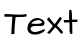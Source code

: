<mxfile version="15.3.5" type="github">
  <diagram id="ApouTgoWpGvDzLE1eD2K" name="Page-1">
    <mxGraphModel dx="359" dy="284" grid="0" gridSize="10" guides="1" tooltips="1" connect="1" arrows="1" fold="1" page="0" pageScale="1" pageWidth="827" pageHeight="1169" math="0" shadow="0">
      <root>
        <mxCell id="0" />
        <mxCell id="1" parent="0" />
        <mxCell id="x2wXeCVDzd99boEbPaVI-1" value="Text" style="text;html=1;align=center;verticalAlign=middle;resizable=0;points=[];autosize=1;strokeColor=none;sketch=1;hachureGap=4;pointerEvents=0;fontFamily=Architects Daughter;fontSource=https%3A%2F%2Ffonts.googleapis.com%2Fcss%3Ffamily%3DArchitects%2BDaughter;fontSize=18;" vertex="1" parent="1">
          <mxGeometry x="184" y="403" width="40" height="20" as="geometry" />
        </mxCell>
      </root>
    </mxGraphModel>
  </diagram>
</mxfile>
